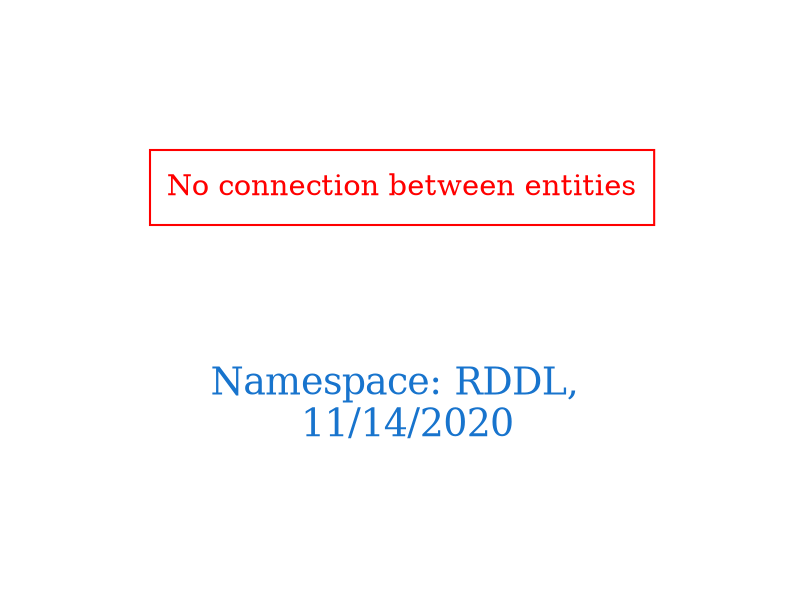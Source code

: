 digraph OGIT_ontology {
 graph [ rankdir= LR,pad=1 
fontsize = 18,
fontcolor= dodgerblue3,label = "\n\n\nNamespace: RDDL, \n 11/14/2020"];
node[shape=polygon];
edge [  color="gray81"];

"No connection between entities" [fontcolor = "red",color="red", shape="polygon"]
}
